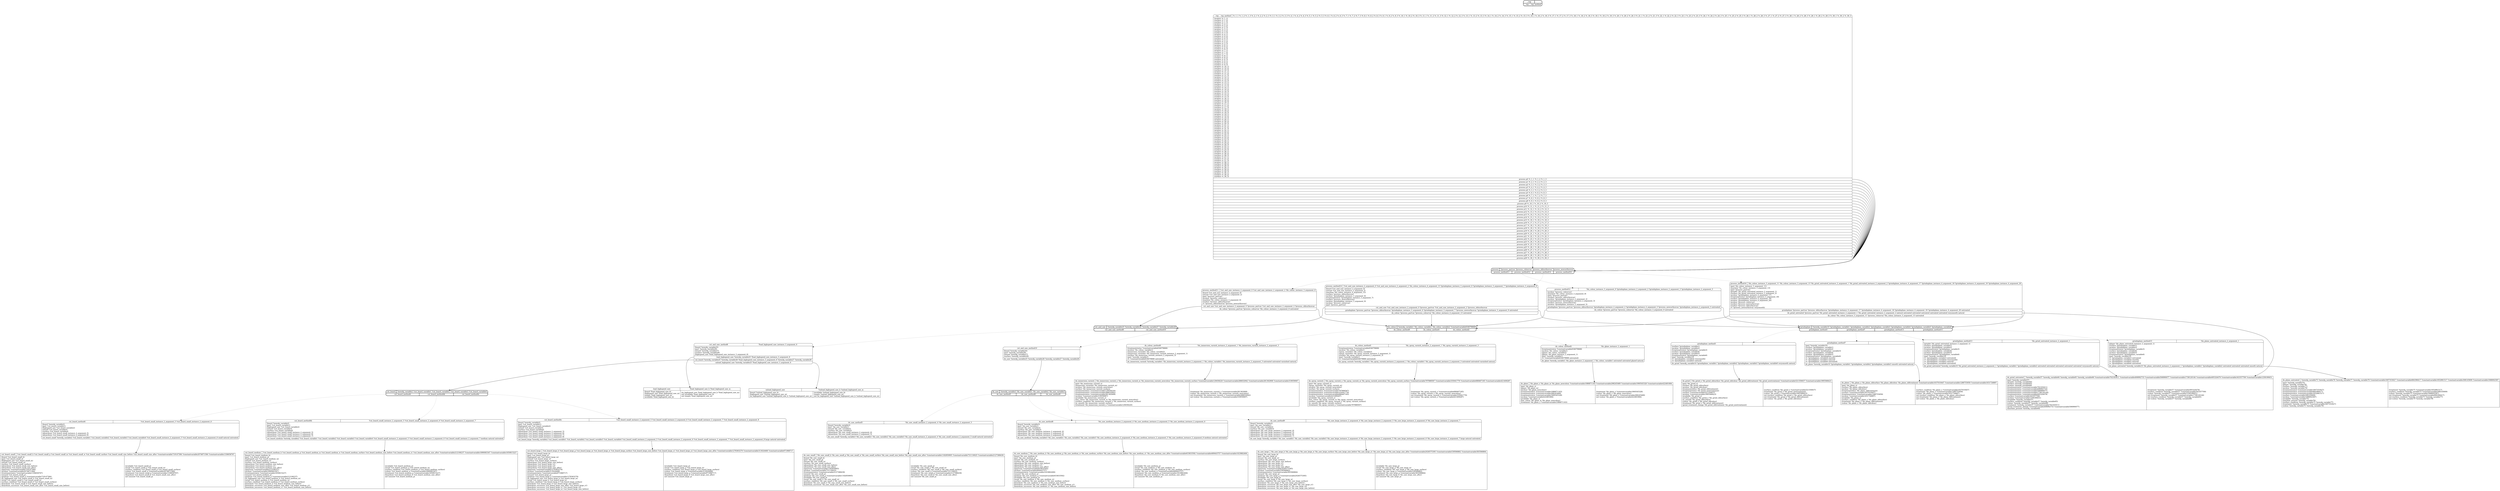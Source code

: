 // Generated by Hype
digraph "woodworking_legal_fewer_htn_groundings" {
  nodesep=1
  ranksep=1
  // Operators
  node [shape=record]
  "cut_board_large" [
    label="{{cut_board_large|?cut_board_large_b ?cut_board_large_p ?cut_board_large_m ?cut_board_large_w ?cut_board_large_surface ?cut_board_large_size_before ?cut_board_large_s1 ?cut_board_large_s2 ?cut_board_large_size_after ?constantvariable1278363279 ?constantvariable313024468 ?constantvariable971968717}|{(board ?cut_board_large_b)\l(part ?cut_board_large_p)\l(highspeed_saw ?cut_board_large_m)\l(awood ?cut_board_large_w)\l(surface ?cut_board_large_surface)\l(aboardsize ?cut_board_large_size_before)\l(aboardsize ?cut_board_large_s1)\l(aboardsize ?cut_board_large_s2)\l(aboardsize ?cut_board_large_size_after)\l(apartsize ?constantvariable1278363279)\l(acolour ?constantvariable313024468)\l(treatmentstatus ?constantvariable971968717)\l(unused ?cut_board_large_p)\l(goalsize ?cut_board_large_p ?constantvariable1278363279)\l(in_highspeed_saw ?cut_board_large_b ?cut_board_large_m)\l(wood ?cut_board_large_b ?cut_board_large_w)\l(surface_condition ?cut_board_large_b ?cut_board_large_surface)\l(boardsize ?cut_board_large_b ?cut_board_large_size_before)\l(boardsize_successor ?cut_board_large_size_after ?cut_board_large_s1)\l(boardsize_successor ?cut_board_large_s1 ?cut_board_large_s2)\l(boardsize_successor ?cut_board_large_s2 ?cut_board_large_size_before)\l|(available ?cut_board_large_p)\l(wood ?cut_board_large_p ?cut_board_large_w)\l(surface_condition ?cut_board_large_p ?cut_board_large_surface)\l(colour ?cut_board_large_p ?constantvariable313024468)\l(treatment ?cut_board_large_p ?constantvariable971968717)\l(boardsize ?cut_board_large_b ?cut_board_large_size_after)\lnot (unused ?cut_board_large_p)\l}}"
  ]
  "cut_board_medium" [
    label="{{cut_board_medium|?cut_board_medium_b ?cut_board_medium_p ?cut_board_medium_m ?cut_board_medium_w ?cut_board_medium_surface ?cut_board_medium_size_before ?cut_board_medium_s1 ?cut_board_medium_size_after ?constantvariable212106237 ?constantvariable1690083347 ?constantvariable1650815227}|{(board ?cut_board_medium_b)\l(part ?cut_board_medium_p)\l(highspeed_saw ?cut_board_medium_m)\l(awood ?cut_board_medium_w)\l(surface ?cut_board_medium_surface)\l(aboardsize ?cut_board_medium_size_before)\l(aboardsize ?cut_board_medium_s1)\l(aboardsize ?cut_board_medium_size_after)\l(apartsize ?constantvariable212106237)\l(acolour ?constantvariable1690083347)\l(treatmentstatus ?constantvariable1650815227)\l(unused ?cut_board_medium_p)\l(goalsize ?cut_board_medium_p ?constantvariable212106237)\l(in_highspeed_saw ?cut_board_medium_b ?cut_board_medium_m)\l(wood ?cut_board_medium_b ?cut_board_medium_w)\l(surface_condition ?cut_board_medium_b ?cut_board_medium_surface)\l(boardsize ?cut_board_medium_b ?cut_board_medium_size_before)\l(boardsize_successor ?cut_board_medium_size_after ?cut_board_medium_s1)\l(boardsize_successor ?cut_board_medium_s1 ?cut_board_medium_size_before)\l|(available ?cut_board_medium_p)\l(wood ?cut_board_medium_p ?cut_board_medium_w)\l(surface_condition ?cut_board_medium_p ?cut_board_medium_surface)\l(colour ?cut_board_medium_p ?constantvariable1690083347)\l(treatment ?cut_board_medium_p ?constantvariable1650815227)\l(boardsize ?cut_board_medium_b ?cut_board_medium_size_after)\lnot (unused ?cut_board_medium_p)\l}}"
  ]
  "cut_board_small" [
    label="{{cut_board_small|?cut_board_small_b ?cut_board_small_p ?cut_board_small_m ?cut_board_small_w ?cut_board_small_surface ?cut_board_small_size_before ?cut_board_small_size_after ?constantvariable719147384 ?constantvariable2074871584 ?constantvariable1336658767}|{(board ?cut_board_small_b)\l(part ?cut_board_small_p)\l(highspeed_saw ?cut_board_small_m)\l(awood ?cut_board_small_w)\l(surface ?cut_board_small_surface)\l(aboardsize ?cut_board_small_size_before)\l(aboardsize ?cut_board_small_size_after)\l(apartsize ?constantvariable719147384)\l(acolour ?constantvariable2074871584)\l(treatmentstatus ?constantvariable1336658767)\l(unused ?cut_board_small_p)\l(goalsize ?cut_board_small_p ?constantvariable719147384)\l(in_highspeed_saw ?cut_board_small_b ?cut_board_small_m)\l(wood ?cut_board_small_b ?cut_board_small_w)\l(surface_condition ?cut_board_small_b ?cut_board_small_surface)\l(boardsize ?cut_board_small_b ?cut_board_small_size_before)\l(boardsize_successor ?cut_board_small_size_after ?cut_board_small_size_before)\l|(available ?cut_board_small_p)\l(wood ?cut_board_small_p ?cut_board_small_w)\l(surface_condition ?cut_board_small_p ?cut_board_small_surface)\l(colour ?cut_board_small_p ?constantvariable2074871584)\l(treatment ?cut_board_small_p ?constantvariable1336658767)\l(boardsize ?cut_board_small_b ?cut_board_small_size_after)\lnot (unused ?cut_board_small_p)\l}}"
  ]
  "do_glaze" [
    label="{{do_glaze|?do_glaze_x ?do_glaze_m ?do_glaze_newcolour ?constantvariable1086871163 ?constantvariable298245469 ?constantvariable1900545328 ?constantvariable422481684}|{(part ?do_glaze_x)\l(glazer ?do_glaze_m)\l(acolour ?do_glaze_newcolour)\l(treatmentstatus ?constantvariable1086871163)\l(treatmentstatus ?constantvariable298245469)\l(treatmentstatus ?constantvariable1900545328)\l(acolour ?constantvariable422481684)\l(available ?do_glaze_x)\l(has_colour ?do_glaze_m ?do_glaze_newcolour)\l(treatment ?do_glaze_x ?constantvariable1086871163)\l|(treatment ?do_glaze_x ?constantvariable1900545328)\l(colour ?do_glaze_x ?do_glaze_newcolour)\lnot (treatment ?do_glaze_x ?constantvariable298245469)\lnot (colour ?do_glaze_x ?constantvariable422481684)\l}}"
  ]
  "do_grind" [
    label="{{do_grind|?do_grind_x ?do_grind_oldsurface ?do_grind_oldcolour ?do_grind_oldtreatment ?do_grind_newtreatment ?constantvariable521350637 ?constantvariable1995568423}|{(part ?do_grind_x)\l(surface ?do_grind_oldsurface)\l(acolour ?do_grind_oldcolour)\l(treatmentstatus ?do_grind_oldtreatment)\l(treatmentstatus ?do_grind_newtreatment)\l(surface ?constantvariable521350637)\l(acolour ?constantvariable1995568423)\l(available ?do_grind_x)\l(surface_condition ?do_grind_x ?do_grind_oldsurface)\l(is_smooth ?do_grind_oldsurface)\l(colour ?do_grind_x ?do_grind_oldcolour)\l(treatment ?do_grind_x ?do_grind_oldtreatment)\l(grind_treatment_change ?do_grind_oldtreatment ?do_grind_newtreatment)\l|(surface_condition ?do_grind_x ?constantvariable521350637)\l(treatment ?do_grind_x ?do_grind_newtreatment)\l(colour ?do_grind_x ?constantvariable1995568423)\lnot (surface_condition ?do_grind_x ?do_grind_oldsurface)\lnot (treatment ?do_grind_x ?do_grind_oldtreatment)\lnot (colour ?do_grind_x ?do_grind_oldcolour)\l}}"
  ]
  "do_grind_untreated" [
    label="{{do_grind_untreated|?newobj_variable57 ?newobj_variable64 ?newobj_variable65 ?newobj_variable66 ?constantvariable702183411 ?constantvariable406992733 ?constantvariable506990077 ?constantvariable1738120144 ?constantvariable495324479 ?constantvariable343357709 ?constantvariable1258199451}|{(part ?newobj_variable57)\l(grinder ?newobj_variable64)\l(surface ?newobj_variable65)\l(acolour ?newobj_variable66)\l(treatmentstatus ?constantvariable702183411)\l(treatmentstatus ?constantvariable406992733)\l(treatmentstatus ?constantvariable506990077)\l(treatmentstatus ?constantvariable1738120144)\l(treatmentstatus ?constantvariable495324479)\l(surface ?constantvariable343357709)\l(acolour ?constantvariable1258199451)\l(available ?newobj_variable57)\l(surface_condition ?newobj_variable57 ?newobj_variable65)\l(colour ?newobj_variable57 ?newobj_variable66)\l(treatment ?newobj_variable57 ?constantvariable702183411)\l(grind_treatment_change ?constantvariable406992733 ?constantvariable506990077)\l(machine_present ?newobj_variable64)\l|(treatment ?newobj_variable57 ?constantvariable495324479)\l(surface_condition ?newobj_variable57 ?constantvariable343357709)\l(colour ?newobj_variable57 ?constantvariable1258199451)\lnot (treatment ?newobj_variable57 ?constantvariable1738120144)\lnot (surface_condition ?newobj_variable57 ?newobj_variable65)\lnot (colour ?newobj_variable57 ?newobj_variable66)\l}}"
  ]
  "do_immersion_varnish" [
    label="{{do_immersion_varnish|?do_immersion_varnish_x ?do_immersion_varnish_m ?do_immersion_varnish_newcolour ?do_immersion_varnish_surface ?constantvariable129458220 ?constantvariable286632942 ?constantvariable281362908 ?constantvariable319059067}|{(part ?do_immersion_varnish_x)\l(immersion_varnisher ?do_immersion_varnish_m)\l(acolour ?do_immersion_varnish_newcolour)\l(surface ?do_immersion_varnish_surface)\l(treatmentstatus ?constantvariable129458220)\l(treatmentstatus ?constantvariable286632942)\l(treatmentstatus ?constantvariable281362908)\l(acolour ?constantvariable319059067)\l(available ?do_immersion_varnish_x)\l(has_colour ?do_immersion_varnish_m ?do_immersion_varnish_newcolour)\l(surface_condition ?do_immersion_varnish_x ?do_immersion_varnish_surface)\l(is_smooth ?do_immersion_varnish_surface)\l(treatment ?do_immersion_varnish_x ?constantvariable129458220)\l|(treatment ?do_immersion_varnish_x ?constantvariable281362908)\l(colour ?do_immersion_varnish_x ?do_immersion_varnish_newcolour)\lnot (treatment ?do_immersion_varnish_x ?constantvariable286632942)\lnot (colour ?do_immersion_varnish_x ?constantvariable319059067)\l}}"
  ]
  "do_plane" [
    label="{{do_plane|?do_plane_x ?do_plane_oldsurface ?do_plane_oldcolour ?do_plane_oldtreatment ?constantvariable1637010447 ?constantvariable1288755959 ?constantvariable1631726897}|{(part ?do_plane_x)\l(surface ?do_plane_oldsurface)\l(acolour ?do_plane_oldcolour)\l(treatmentstatus ?do_plane_oldtreatment)\l(surface ?constantvariable1637010447)\l(treatmentstatus ?constantvariable1288755959)\l(acolour ?constantvariable1631726897)\l(available ?do_plane_x)\l(surface_condition ?do_plane_x ?do_plane_oldsurface)\l(treatment ?do_plane_x ?do_plane_oldtreatment)\l(colour ?do_plane_x ?do_plane_oldcolour)\l|(surface_condition ?do_plane_x ?constantvariable1637010447)\l(treatment ?do_plane_x ?constantvariable1288755959)\l(colour ?do_plane_x ?constantvariable1631726897)\lnot (surface_condition ?do_plane_x ?do_plane_oldsurface)\lnot (treatment ?do_plane_x ?do_plane_oldtreatment)\lnot (colour ?do_plane_x ?do_plane_oldcolour)\l}}"
  ]
  "do_plane_untreated" [
    label="{{do_plane_untreated|?newobj_variable75 ?newobj_variable76 ?newobj_variable77 ?newobj_variable79 ?constantvariable1607353027 ?constantvariable684396417 ?constantvariable1652981517 ?constantvariable308145609 ?constantvariable1068002587}|{(part ?newobj_variable75)\l(planer ?newobj_variable76)\l(surface ?newobj_variable77)\l(acolour ?newobj_variable79)\l(treatmentstatus ?constantvariable1607353027)\l(treatmentstatus ?constantvariable684396417)\l(treatmentstatus ?constantvariable1652981517)\l(surface ?constantvariable308145609)\l(acolour ?constantvariable1068002587)\l(available ?newobj_variable75)\l(machine_present ?newobj_variable76)\l(surface_condition ?newobj_variable75 ?newobj_variable77)\l(treatment ?newobj_variable75 ?constantvariable1607353027)\l(colour ?newobj_variable75 ?newobj_variable79)\l|(treatment ?newobj_variable75 ?constantvariable1652981517)\l(surface_condition ?newobj_variable75 ?constantvariable308145609)\l(colour ?newobj_variable75 ?constantvariable1068002587)\lnot (treatment ?newobj_variable75 ?constantvariable684396417)\lnot (surface_condition ?newobj_variable75 ?newobj_variable77)\lnot (colour ?newobj_variable75 ?newobj_variable79)\l}}"
  ]
  "do_saw_large" [
    label="{{do_saw_large|?do_saw_large_b ?do_saw_large_p ?do_saw_large_w ?do_saw_large_surface ?do_saw_large_size_before ?do_saw_large_s1 ?do_saw_large_s2 ?do_saw_large_size_after ?constantvariable2026575395 ?constantvariable539566862 ?constantvariable583566864}|{(board ?do_saw_large_b)\l(part ?do_saw_large_p)\l(awood ?do_saw_large_w)\l(surface ?do_saw_large_surface)\l(aboardsize ?do_saw_large_size_before)\l(aboardsize ?do_saw_large_s1)\l(aboardsize ?do_saw_large_s2)\l(aboardsize ?do_saw_large_size_after)\l(apartsize ?constantvariable2026575395)\l(acolour ?constantvariable539566862)\l(treatmentstatus ?constantvariable583566864)\l(unused ?do_saw_large_p)\l(goalsize ?do_saw_large_p ?constantvariable2026575395)\l(available ?do_saw_large_b)\l(wood ?do_saw_large_b ?do_saw_large_w)\l(surface_condition ?do_saw_large_b ?do_saw_large_surface)\l(boardsize ?do_saw_large_b ?do_saw_large_size_before)\l(boardsize_successor ?do_saw_large_size_after ?do_saw_large_s1)\l(boardsize_successor ?do_saw_large_s1 ?do_saw_large_s2)\l(boardsize_successor ?do_saw_large_s2 ?do_saw_large_size_before)\l|(available ?do_saw_large_p)\l(wood ?do_saw_large_p ?do_saw_large_w)\l(surface_condition ?do_saw_large_p ?do_saw_large_surface)\l(colour ?do_saw_large_p ?constantvariable539566862)\l(treatment ?do_saw_large_p ?constantvariable583566864)\l(boardsize ?do_saw_large_b ?do_saw_large_size_after)\lnot (unused ?do_saw_large_p)\l}}"
  ]
  "do_saw_medium" [
    label="{{do_saw_medium|?do_saw_medium_b ?do_saw_medium_p ?do_saw_medium_w ?do_saw_medium_surface ?do_saw_medium_size_before ?do_saw_medium_s1 ?do_saw_medium_size_after ?constantvariable633833592 ?constantvariable469443757 ?constantvariable1023882406}|{(board ?do_saw_medium_b)\l(part ?do_saw_medium_p)\l(awood ?do_saw_medium_w)\l(surface ?do_saw_medium_surface)\l(aboardsize ?do_saw_medium_size_before)\l(aboardsize ?do_saw_medium_s1)\l(aboardsize ?do_saw_medium_size_after)\l(apartsize ?constantvariable633833592)\l(acolour ?constantvariable469443757)\l(treatmentstatus ?constantvariable1023882406)\l(unused ?do_saw_medium_p)\l(goalsize ?do_saw_medium_p ?constantvariable633833592)\l(available ?do_saw_medium_b)\l(wood ?do_saw_medium_b ?do_saw_medium_w)\l(surface_condition ?do_saw_medium_b ?do_saw_medium_surface)\l(boardsize ?do_saw_medium_b ?do_saw_medium_size_before)\l(boardsize_successor ?do_saw_medium_size_after ?do_saw_medium_s1)\l(boardsize_successor ?do_saw_medium_s1 ?do_saw_medium_size_before)\l|(available ?do_saw_medium_p)\l(wood ?do_saw_medium_p ?do_saw_medium_w)\l(surface_condition ?do_saw_medium_p ?do_saw_medium_surface)\l(colour ?do_saw_medium_p ?constantvariable469443757)\l(treatment ?do_saw_medium_p ?constantvariable1023882406)\l(boardsize ?do_saw_medium_b ?do_saw_medium_size_after)\lnot (unused ?do_saw_medium_p)\l}}"
  ]
  "do_saw_small" [
    label="{{do_saw_small|?do_saw_small_b ?do_saw_small_p ?do_saw_small_w ?do_saw_small_surface ?do_saw_small_size_before ?do_saw_small_size_after ?constantvariable1182850905 ?constantvariable731116025 ?constantvariable2127388439}|{(board ?do_saw_small_b)\l(part ?do_saw_small_p)\l(awood ?do_saw_small_w)\l(surface ?do_saw_small_surface)\l(aboardsize ?do_saw_small_size_before)\l(aboardsize ?do_saw_small_size_after)\l(apartsize ?constantvariable1182850905)\l(acolour ?constantvariable731116025)\l(treatmentstatus ?constantvariable2127388439)\l(unused ?do_saw_small_p)\l(goalsize ?do_saw_small_p ?constantvariable1182850905)\l(available ?do_saw_small_b)\l(wood ?do_saw_small_b ?do_saw_small_w)\l(surface_condition ?do_saw_small_b ?do_saw_small_surface)\l(boardsize ?do_saw_small_b ?do_saw_small_size_before)\l(boardsize_successor ?do_saw_small_size_after ?do_saw_small_size_before)\l|(available ?do_saw_small_p)\l(wood ?do_saw_small_p ?do_saw_small_w)\l(surface_condition ?do_saw_small_p ?do_saw_small_surface)\l(colour ?do_saw_small_p ?constantvariable731116025)\l(treatment ?do_saw_small_p ?constantvariable2127388439)\l(boardsize ?do_saw_small_b ?do_saw_small_size_after)\lnot (unused ?do_saw_small_p)\l}}"
  ]
  "do_spray_varnish" [
    label="{{do_spray_varnish|?do_spray_varnish_x ?do_spray_varnish_m ?do_spray_varnish_newcolour ?do_spray_varnish_surface ?constantvariable797888567 ?constantvariable335041779 ?constantvariable688467185 ?constantvariable421409287}|{(part ?do_spray_varnish_x)\l(spray_varnisher ?do_spray_varnish_m)\l(acolour ?do_spray_varnish_newcolour)\l(surface ?do_spray_varnish_surface)\l(treatmentstatus ?constantvariable797888567)\l(treatmentstatus ?constantvariable335041779)\l(treatmentstatus ?constantvariable688467185)\l(acolour ?constantvariable421409287)\l(available ?do_spray_varnish_x)\l(has_colour ?do_spray_varnish_m ?do_spray_varnish_newcolour)\l(surface_condition ?do_spray_varnish_x ?do_spray_varnish_surface)\l(is_smooth ?do_spray_varnish_surface)\l(treatment ?do_spray_varnish_x ?constantvariable797888567)\l|(treatment ?do_spray_varnish_x ?constantvariable688467185)\l(colour ?do_spray_varnish_x ?do_spray_varnish_newcolour)\lnot (treatment ?do_spray_varnish_x ?constantvariable335041779)\lnot (colour ?do_spray_varnish_x ?constantvariable421409287)\l}}"
  ]
  "load_highspeed_saw" [
    label="{{load_highspeed_saw|?load_highspeed_saw_b ?load_highspeed_saw_m}|{(board ?load_highspeed_saw_b)\l(highspeed_saw ?load_highspeed_saw_m)\l(empty ?load_highspeed_saw_m)\l(available ?load_highspeed_saw_b)\l|(in_highspeed_saw ?load_highspeed_saw_b ?load_highspeed_saw_m)\lnot (available ?load_highspeed_saw_b)\lnot (empty ?load_highspeed_saw_m)\l}}"
  ]
  "unload_highspeed_saw" [
    label="{{unload_highspeed_saw|?unload_highspeed_saw_b ?unload_highspeed_saw_m}|{(board ?unload_highspeed_saw_b)\l(highspeed_saw ?unload_highspeed_saw_m)\l(in_highspeed_saw ?unload_highspeed_saw_b ?unload_highspeed_saw_m)\l|(available ?unload_highspeed_saw_b)\l(empty ?unload_highspeed_saw_m)\lnot (in_highspeed_saw ?unload_highspeed_saw_b ?unload_highspeed_saw_m)\l}}"
  ]
  // Methods
  node [shape=Mrecord]
  "cut_and_saw" [
    style=bold
    label="{{cut_and_saw|?newobj_variable25 ?newobj_variable26 ?newobj_variable27 ?newobj_variable28}|{<n0>cut_and_saw_method6|<n1>cut_and_saw_method10}}"
  ]
  "label_cut_and_saw_method6" [
    label="{{cut_and_saw_method6|?load_highspeed_saw_instance_3_argument_6}|(board ?newobj_variable25)\l(part ?newobj_variable26)\l(awood ?newobj_variable27)\l(surface ?newobj_variable28)\l(highspeed_saw ?load_highspeed_saw_instance_3_argument_6)\l|<n0>load_highspeed_saw ?newobj_variable25 ?load_highspeed_saw_instance_3_argument_6|<n1>cut_board ?newobj_variable25 ?newobj_variable26 ?load_highspeed_saw_instance_3_argument_6 ?newobj_variable27 ?newobj_variable28|<n2>unload_highspeed_saw ?newobj_variable25 ?load_highspeed_saw_instance_3_argument_6}"
  ]
  "cut_and_saw":n0 -> "label_cut_and_saw_method6" [style=dotted]
  "label_cut_and_saw_method6":n0 -> "load_highspeed_saw"
  "label_cut_and_saw_method6":n1 -> "cut_board"
  "label_cut_and_saw_method6":n2 -> "unload_highspeed_saw"
  "label_cut_and_saw_method10" [
    label="{{cut_and_saw_method10|}|(board ?newobj_variable25)\l(part ?newobj_variable26)\l(awood ?newobj_variable27)\l(surface ?newobj_variable28)\l|<n0>do_saw ?newobj_variable25 ?newobj_variable26 ?newobj_variable27 ?newobj_variable28}"
  ]
  "cut_and_saw":n1 -> "label_cut_and_saw_method10" [style=dotted]
  "label_cut_and_saw_method10":n0 -> "do_saw"
  "cut_board" [
    style=bold
    label="{{cut_board|?newobj_variable2 ?cut_board_variable1 ?cut_board_variable2 ?cut_board_variable3 ?cut_board_variable4}|{<n0>cut_board_method4|<n1>cut_board_method4b|<n2>cut_board_method4c}}"
  ]
  "label_cut_board_method4" [
    label="{{cut_board_method4|?cut_board_small_instance_2_argument_5 ?cut_board_small_instance_2_argument_6}|(board ?newobj_variable2)\l(part ?cut_board_variable1)\l(highspeed_saw ?cut_board_variable2)\l(awood ?cut_board_variable3)\l(surface ?cut_board_variable4)\l(aboardsize ?cut_board_small_instance_2_argument_5)\l(aboardsize ?cut_board_small_instance_2_argument_6)\l|<n0>cut_board_small ?newobj_variable2 ?cut_board_variable1 ?cut_board_variable2 ?cut_board_variable3 ?cut_board_variable4 ?cut_board_small_instance_2_argument_5 ?cut_board_small_instance_2_argument_6 small natural untreated}"
  ]
  "cut_board":n0 -> "label_cut_board_method4" [style=dotted]
  "label_cut_board_method4":n0 -> "cut_board_small"
  "label_cut_board_method4b" [
    label="{{cut_board_method4b|?cut_board_small_instance_2_argument_5 ?cut_board_small_instance_2_argument_6 ?cut_board_small_instance_2_argument_7}|(board ?newobj_variable2)\l(part ?cut_board_variable1)\l(highspeed_saw ?cut_board_variable2)\l(awood ?cut_board_variable3)\l(surface ?cut_board_variable4)\l(aboardsize ?cut_board_small_instance_2_argument_5)\l(aboardsize ?cut_board_small_instance_2_argument_6)\l(aboardsize ?cut_board_small_instance_2_argument_7)\l|<n0>cut_board_medium ?newobj_variable2 ?cut_board_variable1 ?cut_board_variable2 ?cut_board_variable3 ?cut_board_variable4 ?cut_board_small_instance_2_argument_5 ?cut_board_small_instance_2_argument_6 ?cut_board_small_instance_2_argument_7 medium natural untreated}"
  ]
  "cut_board":n1 -> "label_cut_board_method4b" [style=dotted]
  "label_cut_board_method4b":n0 -> "cut_board_medium"
  "label_cut_board_method4c" [
    label="{{cut_board_method4c|?cut_board_small_instance_2_argument_5 ?cut_board_small_instance_2_argument_6 ?cut_board_small_instance_2_argument_7 ?cut_board_small_instance_2_argument_8}|(board ?newobj_variable2)\l(part ?cut_board_variable1)\l(highspeed_saw ?cut_board_variable2)\l(awood ?cut_board_variable3)\l(surface ?cut_board_variable4)\l(aboardsize ?cut_board_small_instance_2_argument_5)\l(aboardsize ?cut_board_small_instance_2_argument_6)\l(aboardsize ?cut_board_small_instance_2_argument_7)\l(aboardsize ?cut_board_small_instance_2_argument_8)\l|<n0>cut_board_large ?newobj_variable2 ?cut_board_variable1 ?cut_board_variable2 ?cut_board_variable3 ?cut_board_variable4 ?cut_board_small_instance_2_argument_5 ?cut_board_small_instance_2_argument_6 ?cut_board_small_instance_2_argument_7 ?cut_board_small_instance_2_argument_8 large natural untreated}"
  ]
  "cut_board":n2 -> "label_cut_board_method4c" [style=dotted]
  "label_cut_board_method4c":n0 -> "cut_board_large"
  "do_colour" [
    style=bold
    label="{{do_colour|?newobj_variable1 ?do_colour_variable1 ?do_colour_variable2 ?constantvariable634079668}|{<n0>do_colour_method0|<n1>do_colour_method1|<n2>do_colour_method2}}"
  ]
  "label_do_colour_method0" [
    label="{{do_colour_method0|?do_immersion_varnish_instance_2_argument_1 ?do_immersion_varnish_instance_2_argument_3}|(treatmentstatus ?constantvariable634079668)\l(acolour ?do_colour_variable1)\l(immersion_varnisher ?do_colour_variable2)\l(immersion_varnisher ?do_immersion_varnish_instance_2_argument_1)\l(surface ?do_immersion_varnish_instance_2_argument_3)\l(part ?newobj_variable1)\l(= ?constantvariable634079668 untreated)\l|<n0>do_immersion_varnish ?newobj_variable1 ?do_immersion_varnish_instance_2_argument_1 ?do_colour_variable1 ?do_immersion_varnish_instance_2_argument_3 untreated untreated varnished natural}"
  ]
  "do_colour":n0 -> "label_do_colour_method0" [style=dotted]
  "label_do_colour_method0":n0 -> "do_immersion_varnish"
  "label_do_colour_method1" [
    label="{{do_colour_method1|?do_spray_varnish_instance_2_argument_1 ?do_spray_varnish_instance_2_argument_3}|(treatmentstatus ?constantvariable634079668)\l(acolour ?do_colour_variable1)\l(spray_varnisher ?do_colour_variable2)\l(spray_varnisher ?do_spray_varnish_instance_2_argument_1)\l(surface ?do_spray_varnish_instance_2_argument_3)\l(part ?newobj_variable1)\l(= ?constantvariable634079668 untreated)\l|<n0>do_spray_varnish ?newobj_variable1 ?do_spray_varnish_instance_2_argument_1 ?do_colour_variable1 ?do_spray_varnish_instance_2_argument_3 untreated untreated varnished natural}"
  ]
  "do_colour":n1 -> "label_do_colour_method1" [style=dotted]
  "label_do_colour_method1":n0 -> "do_spray_varnish"
  "label_do_colour_method2" [
    label="{{do_colour_method2|?do_glaze_instance_2_argument_1}|(treatmentstatus ?constantvariable634079668)\l(acolour ?do_colour_variable1)\l(glazer ?do_colour_variable2)\l(glazer ?do_glaze_instance_2_argument_1)\l(part ?newobj_variable1)\l(= ?constantvariable634079668 untreated)\l|<n0>do_glaze ?newobj_variable1 ?do_glaze_instance_2_argument_1 ?do_colour_variable1 untreated untreated glazed natural}"
  ]
  "do_colour":n2 -> "label_do_colour_method2" [style=dotted]
  "label_do_colour_method2":n0 -> "do_glaze"
  "do_saw" [
    style=bold
    label="{{do_saw|?newobj_variable3 ?do_saw_variable1 ?do_saw_variable2 ?do_saw_variable3}|{<n0>do_saw_method5|<n1>do_saw_method8|<n2>do_saw_method9}}"
  ]
  "label_do_saw_method5" [
    label="{{do_saw_method5|?do_saw_small_instance_2_argument_4 ?do_saw_small_instance_2_argument_5}|(board ?newobj_variable3)\l(part ?do_saw_variable1)\l(awood ?do_saw_variable2)\l(surface ?do_saw_variable3)\l(aboardsize ?do_saw_small_instance_2_argument_4)\l(aboardsize ?do_saw_small_instance_2_argument_5)\l|<n0>do_saw_small ?newobj_variable3 ?do_saw_variable1 ?do_saw_variable2 ?do_saw_variable3 ?do_saw_small_instance_2_argument_4 ?do_saw_small_instance_2_argument_5 small natural untreated}"
  ]
  "do_saw":n0 -> "label_do_saw_method5" [style=dotted]
  "label_do_saw_method5":n0 -> "do_saw_small"
  "label_do_saw_method8" [
    label="{{do_saw_method8|?do_saw_medium_instance_2_argument_4 ?do_saw_medium_instance_2_argument_5 ?do_saw_medium_instance_2_argument_6}|(board ?newobj_variable3)\l(part ?do_saw_variable1)\l(awood ?do_saw_variable2)\l(surface ?do_saw_variable3)\l(aboardsize ?do_saw_medium_instance_2_argument_4)\l(aboardsize ?do_saw_medium_instance_2_argument_5)\l(aboardsize ?do_saw_medium_instance_2_argument_6)\l|<n0>do_saw_medium ?newobj_variable3 ?do_saw_variable1 ?do_saw_variable2 ?do_saw_variable3 ?do_saw_medium_instance_2_argument_4 ?do_saw_medium_instance_2_argument_5 ?do_saw_medium_instance_2_argument_6 medium natural untreated}"
  ]
  "do_saw":n1 -> "label_do_saw_method8" [style=dotted]
  "label_do_saw_method8":n0 -> "do_saw_medium"
  "label_do_saw_method9" [
    label="{{do_saw_method9|?do_saw_large_instance_2_argument_4 ?do_saw_large_instance_2_argument_5 ?do_saw_large_instance_2_argument_6 ?do_saw_large_instance_2_argument_7}|(board ?newobj_variable3)\l(part ?do_saw_variable1)\l(awood ?do_saw_variable2)\l(surface ?do_saw_variable3)\l(aboardsize ?do_saw_large_instance_2_argument_4)\l(aboardsize ?do_saw_large_instance_2_argument_5)\l(aboardsize ?do_saw_large_instance_2_argument_6)\l(aboardsize ?do_saw_large_instance_2_argument_7)\l|<n0>do_saw_large ?newobj_variable3 ?do_saw_variable1 ?do_saw_variable2 ?do_saw_variable3 ?do_saw_large_instance_2_argument_4 ?do_saw_large_instance_2_argument_5 ?do_saw_large_instance_2_argument_6 ?do_saw_large_instance_2_argument_7 large natural untreated}"
  ]
  "do_saw":n2 -> "label_do_saw_method9" [style=dotted]
  "label_do_saw_method9":n0 -> "do_saw_large"
  "grindnplane" [
    style=bold
    label="{{grindnplane|?newobj_variable10 ?grindnplane_variable1 ?grindnplane_variable2 ?grindnplane_variable3 ?grindnplane_variable4 ?grindnplane_variable5 ?grindnplane_variable6}|{<n0>grindnplane_method3|<n1>grindnplane_method7|<n2>grindnplane_method13|<n3>grindnplane_method15}}"
  ]
  "label_grindnplane_method3" [
    label="{{grindnplane_method3|}|(surface ?grindnplane_variable1)\l(acolour ?grindnplane_variable2)\l(treatmentstatus ?grindnplane_variable3)\l(surface ?grindnplane_variable4)\l(acolour ?grindnplane_variable5)\l(treatmentstatus ?grindnplane_variable6)\l(part ?newobj_variable10)\l(= ?grindnplane_variable4 verysmooth)\l(= ?grindnplane_variable5 natural)\l|<n0>do_grind ?newobj_variable10 ?grindnplane_variable1 ?grindnplane_variable2 ?grindnplane_variable3 ?grindnplane_variable6 verysmooth natural}"
  ]
  "grindnplane":n0 -> "label_grindnplane_method3" [style=dotted]
  "label_grindnplane_method3":n0 -> "do_grind"
  "label_grindnplane_method7" [
    label="{{grindnplane_method7|}|(part ?newobj_variable10)\l(surface ?grindnplane_variable1)\l(acolour ?grindnplane_variable2)\l(treatmentstatus ?grindnplane_variable3)\l(surface ?grindnplane_variable4)\l(acolour ?grindnplane_variable5)\l(treatmentstatus ?grindnplane_variable6)\l(= ?grindnplane_variable4 smooth)\l(= ?grindnplane_variable5 natural)\l(= ?grindnplane_variable6 untreated)\l|<n0>do_plane ?newobj_variable10 ?grindnplane_variable1 ?grindnplane_variable2 ?grindnplane_variable3 smooth untreated natural}"
  ]
  "grindnplane":n1 -> "label_grindnplane_method7" [style=dotted]
  "label_grindnplane_method7":n0 -> "do_plane"
  "label_grindnplane_method13" [
    label="{{grindnplane_method13|?do_grind_untreated_instance_2_argument_1}|(grinder ?do_grind_untreated_instance_2_argument_1)\l(surface ?grindnplane_variable1)\l(acolour ?grindnplane_variable2)\l(treatmentstatus ?grindnplane_variable3)\l(surface ?grindnplane_variable4)\l(acolour ?grindnplane_variable5)\l(treatmentstatus ?grindnplane_variable6)\l(part ?newobj_variable10)\l(= ?grindnplane_variable3 untreated)\l(= ?grindnplane_variable4 verysmooth)\l(= ?grindnplane_variable5 natural)\l(= ?grindnplane_variable6 untreated)\l|<n0>do_grind_untreated ?newobj_variable10 ?do_grind_untreated_instance_2_argument_1 ?grindnplane_variable1 ?grindnplane_variable2 untreated untreated untreated untreated untreated verysmooth natural}"
  ]
  "grindnplane":n2 -> "label_grindnplane_method13" [style=dotted]
  "label_grindnplane_method13":n0 -> "do_grind_untreated"
  "label_grindnplane_method15" [
    label="{{grindnplane_method15|?do_plane_untreated_instance_2_argument_1}|(planer ?do_plane_untreated_instance_2_argument_1)\l(surface ?grindnplane_variable1)\l(acolour ?grindnplane_variable2)\l(treatmentstatus ?grindnplane_variable3)\l(surface ?grindnplane_variable4)\l(acolour ?grindnplane_variable5)\l(treatmentstatus ?grindnplane_variable6)\l(part ?newobj_variable10)\l(= ?grindnplane_variable3 untreated)\l(= ?grindnplane_variable4 smooth)\l(= ?grindnplane_variable5 natural)\l(= ?grindnplane_variable6 untreated)\l|<n0>do_plane_untreated ?newobj_variable10 ?do_plane_untreated_instance_2_argument_1 ?grindnplane_variable1 ?grindnplane_variable2 untreated untreated untreated smooth natural}"
  ]
  "grindnplane":n3 -> "label_grindnplane_method15" [style=dotted]
  "label_grindnplane_method15":n0 -> "do_plane_untreated"
  "process" [
    style=bold
    label="{{process|?process_partvar ?process_colourvar ?process_oldsurfacevar ?process_newsurfacevar}|{<n0>process_method11|<n1>process_method12|<n2>process_method14|<n3>process_method16}}"
  ]
  "label_process_method11" [
    label="{{process_method11|?cut_and_saw_instance_2_argument_0 ?cut_and_saw_instance_2_argument_2 ?do_colour_instance_3_argument_6}|(board ?cut_and_saw_instance_2_argument_0)\l(awood ?cut_and_saw_instance_2_argument_2)\l(part ?process_partvar)\l(acolour ?process_colourvar)\l(machine ?do_colour_instance_3_argument_6)\l(surface ?process_oldsurfacevar)\l(= ?process_oldsurfacevar ?process_newsurfacevar)\l|<n0>cut_and_saw ?cut_and_saw_instance_2_argument_0 ?process_partvar ?cut_and_saw_instance_2_argument_2 ?process_oldsurfacevar|<n1>do_colour ?process_partvar ?process_colourvar ?do_colour_instance_3_argument_6 untreated}"
  ]
  "process":n0 -> "label_process_method11" [style=dotted]
  "label_process_method11":n0 -> "cut_and_saw"
  "label_process_method11":n1 -> "do_colour"
  "label_process_method12" [
    label="{{process_method12|?do_colour_instance_3_argument_9 ?grindnplane_instance_2_argument_2 ?grindnplane_instance_2_argument_3 ?grindnplane_instance_2_argument_5}|(acolour ?process_colourvar)\l(machine ?do_colour_instance_3_argument_9)\l(part ?process_partvar)\l(surface ?process_oldsurfacevar)\l(acolour ?grindnplane_instance_2_argument_2)\l(treatmentstatus ?grindnplane_instance_2_argument_3)\l(surface ?process_newsurfacevar)\l(acolour ?grindnplane_instance_2_argument_5)\l|<n0>grindnplane ?process_partvar ?process_oldsurfacevar ?grindnplane_instance_2_argument_2 ?grindnplane_instance_2_argument_3 ?process_newsurfacevar ?grindnplane_instance_2_argument_5 untreated|<n1>do_colour ?process_partvar ?process_colourvar ?do_colour_instance_3_argument_9 untreated}"
  ]
  "process":n1 -> "label_process_method12" [style=dotted]
  "label_process_method12":n0 -> "grindnplane"
  "label_process_method12":n1 -> "do_colour"
  "label_process_method14" [
    label="{{process_method14|?cut_and_saw_instance_2_argument_0 ?cut_and_saw_instance_2_argument_2 ?do_colour_instance_4_argument_13 ?grindnplane_instance_3_argument_6 ?grindnplane_instance_3_argument_7 ?grindnplane_instance_3_argument_9}|(board ?cut_and_saw_instance_2_argument_0)\l(awood ?cut_and_saw_instance_2_argument_2)\l(machine ?do_colour_instance_4_argument_13)\l(surface ?process_oldsurfacevar)\l(acolour ?grindnplane_instance_3_argument_6)\l(treatmentstatus ?grindnplane_instance_3_argument_7)\l(surface ?process_newsurfacevar)\l(acolour ?grindnplane_instance_3_argument_9)\l(acolour ?process_colourvar)\l(part ?process_partvar)\l|<n0>cut_and_saw ?cut_and_saw_instance_2_argument_0 ?process_partvar ?cut_and_saw_instance_2_argument_2 ?process_oldsurfacevar|<n1>grindnplane ?process_partvar ?process_oldsurfacevar ?grindnplane_instance_3_argument_6 ?grindnplane_instance_3_argument_7 ?process_newsurfacevar ?grindnplane_instance_3_argument_9 untreated|<n2>do_colour ?process_partvar ?process_colourvar ?do_colour_instance_4_argument_13 untreated}"
  ]
  "process":n2 -> "label_process_method14" [style=dotted]
  "label_process_method14":n0 -> "cut_and_saw"
  "label_process_method14":n1 -> "grindnplane"
  "label_process_method14":n2 -> "do_colour"
  "label_process_method16" [
    label="{{process_method16|?do_colour_instance_3_argument_11 ?do_colour_instance_3_argument_13 ?do_grind_untreated_instance_2_argument_1 ?do_grind_untreated_instance_2_argument_2 ?grindnplane_instance_4_argument_17 ?grindnplane_instance_4_argument_18 ?grindnplane_instance_4_argument_19 ?grindnplane_instance_4_argument_20}|(part ?do_colour_instance_3_argument_11)\l(machine ?do_colour_instance_3_argument_13)\l(part ?process_partvar)\l(grinder ?do_grind_untreated_instance_2_argument_1)\l(surface ?do_grind_untreated_instance_2_argument_2)\l(acolour ?grindnplane_instance_4_argument_17)\l(treatmentstatus ?grindnplane_instance_4_argument_18)\l(surface ?grindnplane_instance_4_argument_19)\l(acolour ?grindnplane_instance_4_argument_20)\l(acolour ?process_colourvar)\l(surface ?process_newsurfacevar)\l(surface ?process_oldsurfacevar)\l(= ?process_newsurfacevar verysmooth)\l|<n0>grindnplane ?process_partvar ?process_oldsurfacevar ?grindnplane_instance_4_argument_17 ?grindnplane_instance_4_argument_18 ?grindnplane_instance_4_argument_19 ?grindnplane_instance_4_argument_20 untreated|<n1>do_grind_untreated ?process_partvar ?do_grind_untreated_instance_2_argument_1 ?do_grind_untreated_instance_2_argument_2 natural untreated untreated untreated untreated untreated verysmooth natural|<n2>do_colour ?do_colour_instance_3_argument_11 ?process_colourvar ?do_colour_instance_3_argument_13 untreated}"
  ]
  "process":n3 -> "label_process_method16" [style=dotted]
  "label_process_method16":n0 -> "grindnplane"
  "label_process_method16":n1 -> "do_grind_untreated"
  "label_process_method16":n2 -> "do_colour"
  "__top" [
    style=bold
    label="{{__top|}|{<n0>__top___top_method}}"
  ]
  "label___top___top_method" [
    label="{{__top___top_method|?v_1_1 ?v_1_2 ?v_1_3 ?v_2_1 ?v_2_2 ?v_2_3 ?v_3_1 ?v_3_2 ?v_3_3 ?v_4_1 ?v_4_2 ?v_4_3 ?v_5_1 ?v_5_2 ?v_5_3 ?v_6_1 ?v_6_2 ?v_6_3 ?v_7_1 ?v_7_2 ?v_7_3 ?v_8_1 ?v_8_2 ?v_8_3 ?v_9_1 ?v_9_2 ?v_9_3 ?v_10_1 ?v_10_2 ?v_10_3 ?v_11_1 ?v_11_2 ?v_11_3 ?v_12_1 ?v_12_2 ?v_12_3 ?v_13_1 ?v_13_2 ?v_13_3 ?v_14_1 ?v_14_2 ?v_14_3 ?v_15_1 ?v_15_2 ?v_15_3 ?v_16_1 ?v_16_2 ?v_16_3 ?v_17_1 ?v_17_2 ?v_17_3 ?v_18_1 ?v_18_2 ?v_18_3 ?v_19_1 ?v_19_2 ?v_19_3 ?v_20_1 ?v_20_2 ?v_20_3 ?v_21_1 ?v_21_2 ?v_21_3 ?v_22_1 ?v_22_2 ?v_22_3 ?v_23_1 ?v_23_2 ?v_23_3 ?v_24_1 ?v_24_2 ?v_24_3 ?v_25_1 ?v_25_2 ?v_25_3 ?v_26_1 ?v_26_2 ?v_26_3 ?v_27_1 ?v_27_2 ?v_27_3 ?v_28_1 ?v_28_2 ?v_28_3 ?v_29_1 ?v_29_2 ?v_29_3 ?v_30_1 ?v_30_2 ?v_30_3}|(acolour ?v_1_1)\l(surface ?v_1_2)\l(surface ?v_1_3)\l(acolour ?v_2_1)\l(surface ?v_2_2)\l(surface ?v_2_3)\l(acolour ?v_3_1)\l(surface ?v_3_2)\l(surface ?v_3_3)\l(acolour ?v_4_1)\l(surface ?v_4_2)\l(surface ?v_4_3)\l(acolour ?v_5_1)\l(surface ?v_5_2)\l(surface ?v_5_3)\l(acolour ?v_6_1)\l(surface ?v_6_2)\l(surface ?v_6_3)\l(acolour ?v_7_1)\l(surface ?v_7_2)\l(surface ?v_7_3)\l(acolour ?v_8_1)\l(surface ?v_8_2)\l(surface ?v_8_3)\l(acolour ?v_9_1)\l(surface ?v_9_2)\l(surface ?v_9_3)\l(acolour ?v_10_1)\l(surface ?v_10_2)\l(surface ?v_10_3)\l(acolour ?v_11_1)\l(surface ?v_11_2)\l(surface ?v_11_3)\l(acolour ?v_12_1)\l(surface ?v_12_2)\l(surface ?v_12_3)\l(acolour ?v_13_1)\l(surface ?v_13_2)\l(surface ?v_13_3)\l(acolour ?v_14_1)\l(surface ?v_14_2)\l(surface ?v_14_3)\l(acolour ?v_15_1)\l(surface ?v_15_2)\l(surface ?v_15_3)\l(acolour ?v_16_1)\l(surface ?v_16_2)\l(surface ?v_16_3)\l(acolour ?v_17_1)\l(surface ?v_17_2)\l(surface ?v_17_3)\l(acolour ?v_18_1)\l(surface ?v_18_2)\l(surface ?v_18_3)\l(acolour ?v_19_1)\l(surface ?v_19_2)\l(surface ?v_19_3)\l(acolour ?v_20_1)\l(surface ?v_20_2)\l(surface ?v_20_3)\l(acolour ?v_21_1)\l(surface ?v_21_2)\l(surface ?v_21_3)\l(acolour ?v_22_1)\l(surface ?v_22_2)\l(surface ?v_22_3)\l(acolour ?v_23_1)\l(surface ?v_23_2)\l(surface ?v_23_3)\l(acolour ?v_24_1)\l(surface ?v_24_2)\l(surface ?v_24_3)\l(acolour ?v_25_1)\l(surface ?v_25_2)\l(surface ?v_25_3)\l(acolour ?v_26_1)\l(surface ?v_26_2)\l(surface ?v_26_3)\l(acolour ?v_27_1)\l(surface ?v_27_2)\l(surface ?v_27_3)\l(acolour ?v_28_1)\l(surface ?v_28_2)\l(surface ?v_28_3)\l(acolour ?v_29_1)\l(surface ?v_29_2)\l(surface ?v_29_3)\l(acolour ?v_30_1)\l(surface ?v_30_2)\l(surface ?v_30_3)\l|<n0>process p0 ?v_1_1 ?v_1_2 ?v_1_3|<n1>process p1 ?v_2_1 ?v_2_2 ?v_2_3|<n2>process p2 ?v_3_1 ?v_3_2 ?v_3_3|<n3>process p3 ?v_4_1 ?v_4_2 ?v_4_3|<n4>process p4 ?v_5_1 ?v_5_2 ?v_5_3|<n5>process p5 ?v_6_1 ?v_6_2 ?v_6_3|<n6>process p6 ?v_7_1 ?v_7_2 ?v_7_3|<n7>process p7 ?v_8_1 ?v_8_2 ?v_8_3|<n8>process p8 ?v_9_1 ?v_9_2 ?v_9_3|<n9>process p9 ?v_10_1 ?v_10_2 ?v_10_3|<n10>process p10 ?v_11_1 ?v_11_2 ?v_11_3|<n11>process p11 ?v_12_1 ?v_12_2 ?v_12_3|<n12>process p12 ?v_13_1 ?v_13_2 ?v_13_3|<n13>process p13 ?v_14_1 ?v_14_2 ?v_14_3|<n14>process p14 ?v_15_1 ?v_15_2 ?v_15_3|<n15>process p15 ?v_16_1 ?v_16_2 ?v_16_3|<n16>process p16 ?v_17_1 ?v_17_2 ?v_17_3|<n17>process p17 ?v_18_1 ?v_18_2 ?v_18_3|<n18>process p18 ?v_19_1 ?v_19_2 ?v_19_3|<n19>process p19 ?v_20_1 ?v_20_2 ?v_20_3|<n20>process p20 ?v_21_1 ?v_21_2 ?v_21_3|<n21>process p21 ?v_22_1 ?v_22_2 ?v_22_3|<n22>process p22 ?v_23_1 ?v_23_2 ?v_23_3|<n23>process p23 ?v_24_1 ?v_24_2 ?v_24_3|<n24>process p24 ?v_25_1 ?v_25_2 ?v_25_3|<n25>process p25 ?v_26_1 ?v_26_2 ?v_26_3|<n26>process p26 ?v_27_1 ?v_27_2 ?v_27_3|<n27>process p27 ?v_28_1 ?v_28_2 ?v_28_3|<n28>process p28 ?v_29_1 ?v_29_2 ?v_29_3|<n29>process p29 ?v_30_1 ?v_30_2 ?v_30_3}"
  ]
  "__top":n0 -> "label___top___top_method" [style=dotted]
  "label___top___top_method":n0 -> "process"
  "label___top___top_method":n1 -> "process"
  "label___top___top_method":n2 -> "process"
  "label___top___top_method":n3 -> "process"
  "label___top___top_method":n4 -> "process"
  "label___top___top_method":n5 -> "process"
  "label___top___top_method":n6 -> "process"
  "label___top___top_method":n7 -> "process"
  "label___top___top_method":n8 -> "process"
  "label___top___top_method":n9 -> "process"
  "label___top___top_method":n10 -> "process"
  "label___top___top_method":n11 -> "process"
  "label___top___top_method":n12 -> "process"
  "label___top___top_method":n13 -> "process"
  "label___top___top_method":n14 -> "process"
  "label___top___top_method":n15 -> "process"
  "label___top___top_method":n16 -> "process"
  "label___top___top_method":n17 -> "process"
  "label___top___top_method":n18 -> "process"
  "label___top___top_method":n19 -> "process"
  "label___top___top_method":n20 -> "process"
  "label___top___top_method":n21 -> "process"
  "label___top___top_method":n22 -> "process"
  "label___top___top_method":n23 -> "process"
  "label___top___top_method":n24 -> "process"
  "label___top___top_method":n25 -> "process"
  "label___top___top_method":n26 -> "process"
  "label___top___top_method":n27 -> "process"
  "label___top___top_method":n28 -> "process"
  "label___top___top_method":n29 -> "process"
}